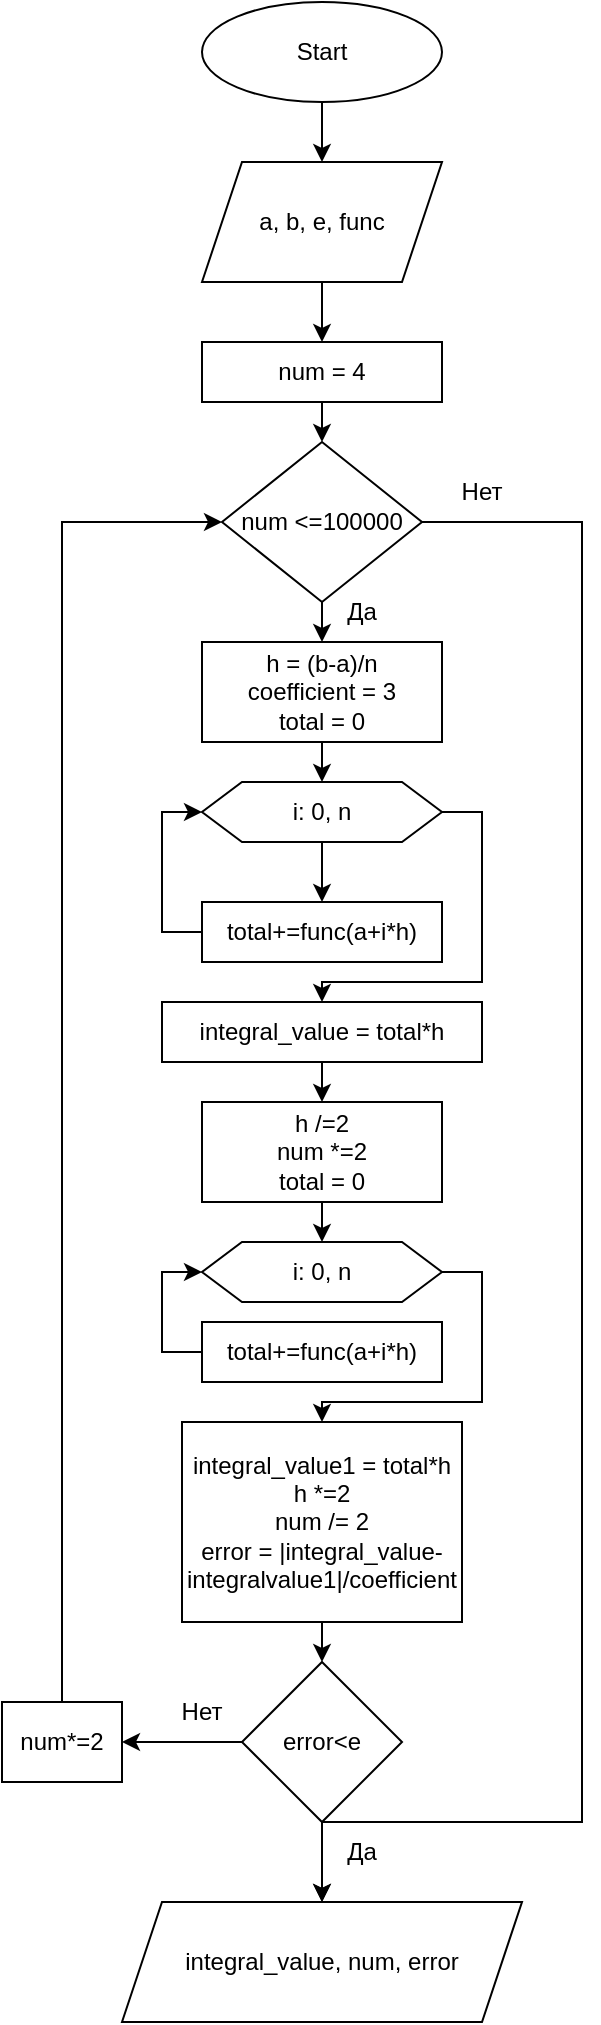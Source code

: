 <mxfile version="24.0.7" type="device">
  <diagram name="Страница — 1" id="x8fZmJZms0_3EuBJ5WU5">
    <mxGraphModel dx="989" dy="540" grid="1" gridSize="10" guides="1" tooltips="1" connect="1" arrows="1" fold="1" page="1" pageScale="1" pageWidth="827" pageHeight="1169" math="0" shadow="0">
      <root>
        <mxCell id="0" />
        <mxCell id="1" parent="0" />
        <mxCell id="TopxXAzON157hShRdr8D-3" style="edgeStyle=orthogonalEdgeStyle;rounded=0;orthogonalLoop=1;jettySize=auto;html=1;exitX=0.5;exitY=1;exitDx=0;exitDy=0;entryX=0.5;entryY=0;entryDx=0;entryDy=0;" edge="1" parent="1" source="TopxXAzON157hShRdr8D-1" target="TopxXAzON157hShRdr8D-2">
          <mxGeometry relative="1" as="geometry" />
        </mxCell>
        <mxCell id="TopxXAzON157hShRdr8D-1" value="Start" style="ellipse;whiteSpace=wrap;html=1;" vertex="1" parent="1">
          <mxGeometry x="350" y="10" width="120" height="50" as="geometry" />
        </mxCell>
        <mxCell id="TopxXAzON157hShRdr8D-5" style="edgeStyle=orthogonalEdgeStyle;rounded=0;orthogonalLoop=1;jettySize=auto;html=1;exitX=0.5;exitY=1;exitDx=0;exitDy=0;entryX=0.5;entryY=0;entryDx=0;entryDy=0;" edge="1" parent="1" source="TopxXAzON157hShRdr8D-2" target="TopxXAzON157hShRdr8D-4">
          <mxGeometry relative="1" as="geometry" />
        </mxCell>
        <mxCell id="TopxXAzON157hShRdr8D-2" value="a, b, e, func" style="shape=parallelogram;perimeter=parallelogramPerimeter;whiteSpace=wrap;html=1;fixedSize=1;" vertex="1" parent="1">
          <mxGeometry x="350" y="90" width="120" height="60" as="geometry" />
        </mxCell>
        <mxCell id="TopxXAzON157hShRdr8D-9" style="edgeStyle=orthogonalEdgeStyle;rounded=0;orthogonalLoop=1;jettySize=auto;html=1;exitX=0.5;exitY=1;exitDx=0;exitDy=0;entryX=0.5;entryY=0;entryDx=0;entryDy=0;" edge="1" parent="1" source="TopxXAzON157hShRdr8D-4" target="TopxXAzON157hShRdr8D-7">
          <mxGeometry relative="1" as="geometry" />
        </mxCell>
        <mxCell id="TopxXAzON157hShRdr8D-4" value="num = 4" style="rounded=0;whiteSpace=wrap;html=1;" vertex="1" parent="1">
          <mxGeometry x="350" y="180" width="120" height="30" as="geometry" />
        </mxCell>
        <mxCell id="TopxXAzON157hShRdr8D-10" style="edgeStyle=orthogonalEdgeStyle;rounded=0;orthogonalLoop=1;jettySize=auto;html=1;exitX=0.5;exitY=1;exitDx=0;exitDy=0;entryX=0.5;entryY=0;entryDx=0;entryDy=0;" edge="1" parent="1" source="TopxXAzON157hShRdr8D-7" target="TopxXAzON157hShRdr8D-8">
          <mxGeometry relative="1" as="geometry" />
        </mxCell>
        <mxCell id="TopxXAzON157hShRdr8D-44" style="edgeStyle=orthogonalEdgeStyle;rounded=0;orthogonalLoop=1;jettySize=auto;html=1;exitX=1;exitY=0.5;exitDx=0;exitDy=0;entryX=0.5;entryY=0;entryDx=0;entryDy=0;" edge="1" parent="1" source="TopxXAzON157hShRdr8D-7" target="TopxXAzON157hShRdr8D-33">
          <mxGeometry relative="1" as="geometry">
            <Array as="points">
              <mxPoint x="540" y="270" />
              <mxPoint x="540" y="920" />
              <mxPoint x="410" y="920" />
            </Array>
          </mxGeometry>
        </mxCell>
        <mxCell id="TopxXAzON157hShRdr8D-7" value="num &amp;lt;=100000" style="rhombus;whiteSpace=wrap;html=1;" vertex="1" parent="1">
          <mxGeometry x="360" y="230" width="100" height="80" as="geometry" />
        </mxCell>
        <mxCell id="TopxXAzON157hShRdr8D-13" style="edgeStyle=orthogonalEdgeStyle;rounded=0;orthogonalLoop=1;jettySize=auto;html=1;exitX=0.5;exitY=1;exitDx=0;exitDy=0;entryX=0.5;entryY=0;entryDx=0;entryDy=0;" edge="1" parent="1" source="TopxXAzON157hShRdr8D-8">
          <mxGeometry relative="1" as="geometry">
            <mxPoint x="410" y="370" as="targetPoint" />
          </mxGeometry>
        </mxCell>
        <mxCell id="TopxXAzON157hShRdr8D-17" style="edgeStyle=orthogonalEdgeStyle;rounded=0;orthogonalLoop=1;jettySize=auto;html=1;exitX=0.5;exitY=1;exitDx=0;exitDy=0;entryX=0.5;entryY=0;entryDx=0;entryDy=0;" edge="1" parent="1" source="TopxXAzON157hShRdr8D-8" target="TopxXAzON157hShRdr8D-16">
          <mxGeometry relative="1" as="geometry" />
        </mxCell>
        <mxCell id="TopxXAzON157hShRdr8D-8" value="h = (b-a)/n&lt;div&gt;coefficient = 3&lt;br&gt;total = 0&lt;/div&gt;" style="rounded=0;whiteSpace=wrap;html=1;" vertex="1" parent="1">
          <mxGeometry x="350" y="330" width="120" height="50" as="geometry" />
        </mxCell>
        <mxCell id="TopxXAzON157hShRdr8D-11" value="Да" style="text;html=1;align=center;verticalAlign=middle;whiteSpace=wrap;rounded=0;" vertex="1" parent="1">
          <mxGeometry x="400" y="300" width="60" height="30" as="geometry" />
        </mxCell>
        <mxCell id="TopxXAzON157hShRdr8D-19" style="edgeStyle=orthogonalEdgeStyle;rounded=0;orthogonalLoop=1;jettySize=auto;html=1;exitX=0.5;exitY=1;exitDx=0;exitDy=0;entryX=0.5;entryY=0;entryDx=0;entryDy=0;" edge="1" parent="1" source="TopxXAzON157hShRdr8D-16" target="TopxXAzON157hShRdr8D-18">
          <mxGeometry relative="1" as="geometry" />
        </mxCell>
        <mxCell id="TopxXAzON157hShRdr8D-23" style="edgeStyle=orthogonalEdgeStyle;rounded=0;orthogonalLoop=1;jettySize=auto;html=1;exitX=1;exitY=0.5;exitDx=0;exitDy=0;entryX=0.5;entryY=0;entryDx=0;entryDy=0;" edge="1" parent="1" source="TopxXAzON157hShRdr8D-16" target="TopxXAzON157hShRdr8D-22">
          <mxGeometry relative="1" as="geometry">
            <Array as="points">
              <mxPoint x="490" y="415" />
              <mxPoint x="490" y="500" />
              <mxPoint x="410" y="500" />
            </Array>
          </mxGeometry>
        </mxCell>
        <mxCell id="TopxXAzON157hShRdr8D-16" value="i: 0, n" style="shape=hexagon;perimeter=hexagonPerimeter2;whiteSpace=wrap;html=1;fixedSize=1;" vertex="1" parent="1">
          <mxGeometry x="350" y="400" width="120" height="30" as="geometry" />
        </mxCell>
        <mxCell id="TopxXAzON157hShRdr8D-20" style="edgeStyle=orthogonalEdgeStyle;rounded=0;orthogonalLoop=1;jettySize=auto;html=1;exitX=0;exitY=0.5;exitDx=0;exitDy=0;entryX=0;entryY=0.5;entryDx=0;entryDy=0;" edge="1" parent="1" source="TopxXAzON157hShRdr8D-18" target="TopxXAzON157hShRdr8D-16">
          <mxGeometry relative="1" as="geometry" />
        </mxCell>
        <mxCell id="TopxXAzON157hShRdr8D-18" value="total+=func(a+i*h)" style="rounded=0;whiteSpace=wrap;html=1;" vertex="1" parent="1">
          <mxGeometry x="350" y="460" width="120" height="30" as="geometry" />
        </mxCell>
        <mxCell id="TopxXAzON157hShRdr8D-28" style="edgeStyle=orthogonalEdgeStyle;rounded=0;orthogonalLoop=1;jettySize=auto;html=1;exitX=0.5;exitY=1;exitDx=0;exitDy=0;entryX=0.5;entryY=0;entryDx=0;entryDy=0;" edge="1" parent="1" source="TopxXAzON157hShRdr8D-22" target="TopxXAzON157hShRdr8D-24">
          <mxGeometry relative="1" as="geometry" />
        </mxCell>
        <mxCell id="TopxXAzON157hShRdr8D-22" value="integral_value = total*h" style="rounded=0;whiteSpace=wrap;html=1;" vertex="1" parent="1">
          <mxGeometry x="330" y="510" width="160" height="30" as="geometry" />
        </mxCell>
        <mxCell id="TopxXAzON157hShRdr8D-29" style="edgeStyle=orthogonalEdgeStyle;rounded=0;orthogonalLoop=1;jettySize=auto;html=1;exitX=0.5;exitY=1;exitDx=0;exitDy=0;entryX=0.5;entryY=0;entryDx=0;entryDy=0;" edge="1" parent="1" source="TopxXAzON157hShRdr8D-24" target="TopxXAzON157hShRdr8D-25">
          <mxGeometry relative="1" as="geometry" />
        </mxCell>
        <mxCell id="TopxXAzON157hShRdr8D-24" value="&lt;div&gt;h /=2&lt;br&gt;num *=2&lt;/div&gt;&lt;div&gt;total = 0&lt;/div&gt;" style="rounded=0;whiteSpace=wrap;html=1;" vertex="1" parent="1">
          <mxGeometry x="350" y="560" width="120" height="50" as="geometry" />
        </mxCell>
        <mxCell id="TopxXAzON157hShRdr8D-31" style="edgeStyle=orthogonalEdgeStyle;rounded=0;orthogonalLoop=1;jettySize=auto;html=1;exitX=1;exitY=0.5;exitDx=0;exitDy=0;entryX=0.5;entryY=0;entryDx=0;entryDy=0;" edge="1" parent="1" source="TopxXAzON157hShRdr8D-25" target="TopxXAzON157hShRdr8D-30">
          <mxGeometry relative="1" as="geometry">
            <Array as="points">
              <mxPoint x="490" y="645" />
              <mxPoint x="490" y="710" />
              <mxPoint x="410" y="710" />
            </Array>
          </mxGeometry>
        </mxCell>
        <mxCell id="TopxXAzON157hShRdr8D-25" value="i: 0, n" style="shape=hexagon;perimeter=hexagonPerimeter2;whiteSpace=wrap;html=1;fixedSize=1;" vertex="1" parent="1">
          <mxGeometry x="350" y="630" width="120" height="30" as="geometry" />
        </mxCell>
        <mxCell id="TopxXAzON157hShRdr8D-26" style="edgeStyle=orthogonalEdgeStyle;rounded=0;orthogonalLoop=1;jettySize=auto;html=1;exitX=0;exitY=0.5;exitDx=0;exitDy=0;entryX=0;entryY=0.5;entryDx=0;entryDy=0;" edge="1" parent="1" source="TopxXAzON157hShRdr8D-27" target="TopxXAzON157hShRdr8D-25">
          <mxGeometry relative="1" as="geometry" />
        </mxCell>
        <mxCell id="TopxXAzON157hShRdr8D-27" value="total+=func(a+i*h)" style="rounded=0;whiteSpace=wrap;html=1;" vertex="1" parent="1">
          <mxGeometry x="350" y="670" width="120" height="30" as="geometry" />
        </mxCell>
        <mxCell id="TopxXAzON157hShRdr8D-38" style="edgeStyle=orthogonalEdgeStyle;rounded=0;orthogonalLoop=1;jettySize=auto;html=1;exitX=0.5;exitY=1;exitDx=0;exitDy=0;entryX=0.5;entryY=0;entryDx=0;entryDy=0;" edge="1" parent="1" source="TopxXAzON157hShRdr8D-30" target="TopxXAzON157hShRdr8D-32">
          <mxGeometry relative="1" as="geometry" />
        </mxCell>
        <mxCell id="TopxXAzON157hShRdr8D-30" value="&lt;div&gt;integral_value1 = total*h&lt;br&gt;&lt;/div&gt;h *=2&lt;br&gt;num /= 2&lt;br&gt;error = |integral_value-integralvalue1|/coefficient" style="rounded=0;whiteSpace=wrap;html=1;" vertex="1" parent="1">
          <mxGeometry x="340" y="720" width="140" height="100" as="geometry" />
        </mxCell>
        <mxCell id="TopxXAzON157hShRdr8D-34" style="edgeStyle=orthogonalEdgeStyle;rounded=0;orthogonalLoop=1;jettySize=auto;html=1;exitX=0.5;exitY=1;exitDx=0;exitDy=0;entryX=0.5;entryY=0;entryDx=0;entryDy=0;" edge="1" parent="1" source="TopxXAzON157hShRdr8D-32" target="TopxXAzON157hShRdr8D-33">
          <mxGeometry relative="1" as="geometry" />
        </mxCell>
        <mxCell id="TopxXAzON157hShRdr8D-40" style="edgeStyle=orthogonalEdgeStyle;rounded=0;orthogonalLoop=1;jettySize=auto;html=1;exitX=0;exitY=0.5;exitDx=0;exitDy=0;entryX=1;entryY=0.5;entryDx=0;entryDy=0;" edge="1" parent="1" source="TopxXAzON157hShRdr8D-32" target="TopxXAzON157hShRdr8D-39">
          <mxGeometry relative="1" as="geometry" />
        </mxCell>
        <mxCell id="TopxXAzON157hShRdr8D-32" value="error&amp;lt;e" style="rhombus;whiteSpace=wrap;html=1;" vertex="1" parent="1">
          <mxGeometry x="370" y="840" width="80" height="80" as="geometry" />
        </mxCell>
        <mxCell id="TopxXAzON157hShRdr8D-33" value="integral_value, num, error" style="shape=parallelogram;perimeter=parallelogramPerimeter;whiteSpace=wrap;html=1;fixedSize=1;" vertex="1" parent="1">
          <mxGeometry x="310" y="960" width="200" height="60" as="geometry" />
        </mxCell>
        <mxCell id="TopxXAzON157hShRdr8D-35" value="Да" style="text;html=1;align=center;verticalAlign=middle;whiteSpace=wrap;rounded=0;" vertex="1" parent="1">
          <mxGeometry x="400" y="920" width="60" height="30" as="geometry" />
        </mxCell>
        <mxCell id="TopxXAzON157hShRdr8D-37" value="Нет" style="text;html=1;align=center;verticalAlign=middle;whiteSpace=wrap;rounded=0;" vertex="1" parent="1">
          <mxGeometry x="320" y="850" width="60" height="30" as="geometry" />
        </mxCell>
        <mxCell id="TopxXAzON157hShRdr8D-43" style="edgeStyle=orthogonalEdgeStyle;rounded=0;orthogonalLoop=1;jettySize=auto;html=1;exitX=0.5;exitY=0;exitDx=0;exitDy=0;entryX=0;entryY=0.5;entryDx=0;entryDy=0;" edge="1" parent="1" source="TopxXAzON157hShRdr8D-39" target="TopxXAzON157hShRdr8D-7">
          <mxGeometry relative="1" as="geometry" />
        </mxCell>
        <mxCell id="TopxXAzON157hShRdr8D-39" value="num*=2" style="rounded=0;whiteSpace=wrap;html=1;" vertex="1" parent="1">
          <mxGeometry x="250" y="860" width="60" height="40" as="geometry" />
        </mxCell>
        <mxCell id="TopxXAzON157hShRdr8D-45" value="Нет" style="text;html=1;align=center;verticalAlign=middle;whiteSpace=wrap;rounded=0;" vertex="1" parent="1">
          <mxGeometry x="460" y="240" width="60" height="30" as="geometry" />
        </mxCell>
      </root>
    </mxGraphModel>
  </diagram>
</mxfile>

